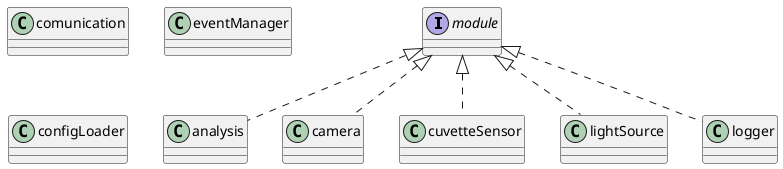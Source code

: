 @startuml Classes
interface module{}
class comunication{}
class eventManager{}
class analysis{}
class camera{}
class configLoader{}
class cuvetteSensor{}
class lightSource{}
class logger{}

module <|.. analysis
module <|.. camera
module <|.. cuvetteSensor
module <|.. lightSource
module <|.. logger
@enduml
